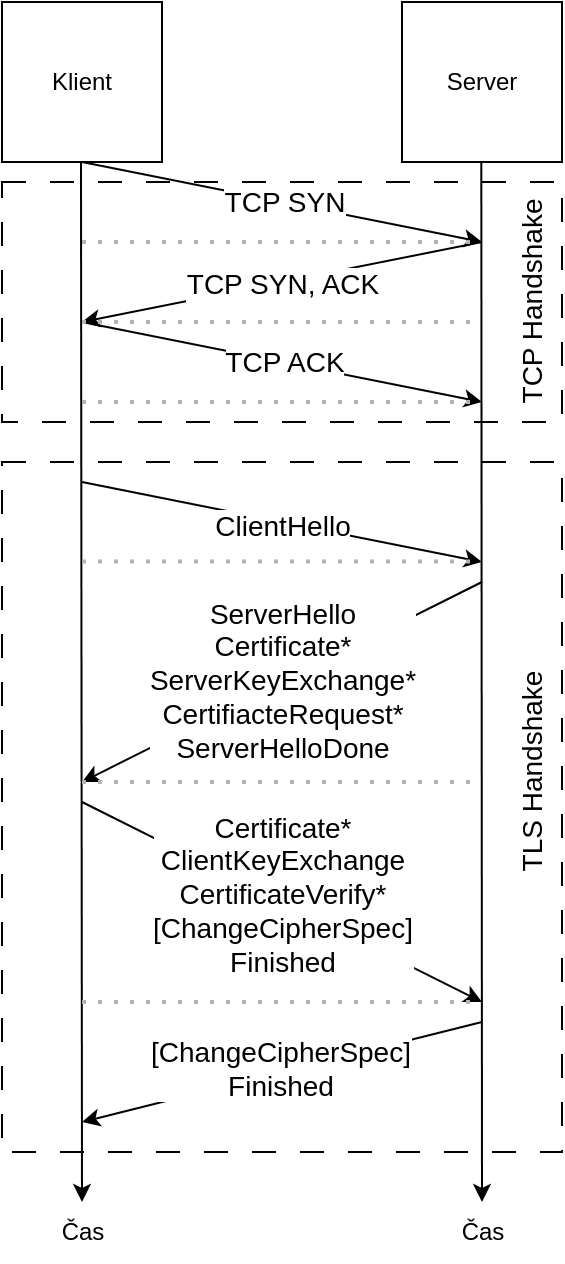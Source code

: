 <mxfile version="24.7.17">
  <diagram name="Stránka-1" id="uDkqDWFKbfsljk31Fq-8">
    <mxGraphModel dx="462" dy="736" grid="1" gridSize="10" guides="1" tooltips="1" connect="1" arrows="1" fold="1" page="1" pageScale="1" pageWidth="850" pageHeight="1100" math="0" shadow="0">
      <root>
        <mxCell id="0" />
        <mxCell id="1" parent="0" />
        <mxCell id="YCW0B9KeT3zJ09dXz1Kp-1" value="Klient" style="whiteSpace=wrap;html=1;aspect=fixed;" parent="1" vertex="1">
          <mxGeometry x="120" y="40" width="80" height="80" as="geometry" />
        </mxCell>
        <mxCell id="YCW0B9KeT3zJ09dXz1Kp-2" value="Server" style="whiteSpace=wrap;html=1;aspect=fixed;" parent="1" vertex="1">
          <mxGeometry x="320" y="40" width="80" height="80" as="geometry" />
        </mxCell>
        <mxCell id="YCW0B9KeT3zJ09dXz1Kp-3" value="" style="endArrow=classic;html=1;rounded=0;exitX=0.5;exitY=1;exitDx=0;exitDy=0;" parent="1" edge="1">
          <mxGeometry width="50" height="50" relative="1" as="geometry">
            <mxPoint x="359.66" y="120" as="sourcePoint" />
            <mxPoint x="360" y="640" as="targetPoint" />
          </mxGeometry>
        </mxCell>
        <mxCell id="YCW0B9KeT3zJ09dXz1Kp-4" value="" style="endArrow=classic;html=1;rounded=0;exitX=0.5;exitY=1;exitDx=0;exitDy=0;" parent="1" edge="1">
          <mxGeometry width="50" height="50" relative="1" as="geometry">
            <mxPoint x="159.5" y="120" as="sourcePoint" />
            <mxPoint x="160" y="640" as="targetPoint" />
          </mxGeometry>
        </mxCell>
        <mxCell id="YCW0B9KeT3zJ09dXz1Kp-5" value="" style="endArrow=classic;html=1;rounded=0;" parent="1" edge="1">
          <mxGeometry width="50" height="50" relative="1" as="geometry">
            <mxPoint x="160" y="120" as="sourcePoint" />
            <mxPoint x="360" y="160" as="targetPoint" />
          </mxGeometry>
        </mxCell>
        <mxCell id="YCW0B9KeT3zJ09dXz1Kp-6" value="&lt;font style=&quot;font-size: 14px;&quot;&gt;TCP SYN&lt;/font&gt;" style="edgeLabel;html=1;align=center;verticalAlign=middle;resizable=0;points=[];" parent="YCW0B9KeT3zJ09dXz1Kp-5" vertex="1" connectable="0">
          <mxGeometry x="-0.173" y="2" relative="1" as="geometry">
            <mxPoint x="17" y="5" as="offset" />
          </mxGeometry>
        </mxCell>
        <mxCell id="YCW0B9KeT3zJ09dXz1Kp-7" value="" style="endArrow=classic;html=1;rounded=0;" parent="1" edge="1">
          <mxGeometry width="50" height="50" relative="1" as="geometry">
            <mxPoint x="360" y="160" as="sourcePoint" />
            <mxPoint x="160" y="200" as="targetPoint" />
          </mxGeometry>
        </mxCell>
        <mxCell id="YCW0B9KeT3zJ09dXz1Kp-8" value="&lt;font style=&quot;font-size: 14px;&quot;&gt;TCP SYN, ACK&lt;/font&gt;" style="edgeLabel;html=1;align=center;verticalAlign=middle;resizable=0;points=[];" parent="YCW0B9KeT3zJ09dXz1Kp-7" vertex="1" connectable="0">
          <mxGeometry x="-0.173" y="2" relative="1" as="geometry">
            <mxPoint x="-18" y="2" as="offset" />
          </mxGeometry>
        </mxCell>
        <mxCell id="YCW0B9KeT3zJ09dXz1Kp-12" value="" style="endArrow=classic;html=1;rounded=0;" parent="1" edge="1">
          <mxGeometry width="50" height="50" relative="1" as="geometry">
            <mxPoint x="160" y="200" as="sourcePoint" />
            <mxPoint x="360" y="240" as="targetPoint" />
          </mxGeometry>
        </mxCell>
        <mxCell id="YCW0B9KeT3zJ09dXz1Kp-13" value="&lt;font style=&quot;font-size: 14px;&quot;&gt;TCP ACK&lt;/font&gt;" style="edgeLabel;html=1;align=center;verticalAlign=middle;resizable=0;points=[];" parent="YCW0B9KeT3zJ09dXz1Kp-12" vertex="1" connectable="0">
          <mxGeometry x="-0.173" y="2" relative="1" as="geometry">
            <mxPoint x="17" y="5" as="offset" />
          </mxGeometry>
        </mxCell>
        <mxCell id="YCW0B9KeT3zJ09dXz1Kp-14" value="" style="rounded=0;whiteSpace=wrap;html=1;fillColor=none;dashed=1;dashPattern=12 12;strokeColor=#000000;" parent="1" vertex="1">
          <mxGeometry x="120" y="130" width="280" height="120" as="geometry" />
        </mxCell>
        <mxCell id="YCW0B9KeT3zJ09dXz1Kp-16" value="&lt;font style=&quot;font-size: 14px;&quot;&gt;TCP Handshake&lt;/font&gt;" style="text;html=1;align=center;verticalAlign=middle;resizable=0;points=[];autosize=1;strokeColor=none;fillColor=none;rotation=270;" parent="1" vertex="1">
          <mxGeometry x="320" y="175" width="130" height="30" as="geometry" />
        </mxCell>
        <mxCell id="YCW0B9KeT3zJ09dXz1Kp-17" value="" style="endArrow=classic;html=1;rounded=0;" parent="1" edge="1">
          <mxGeometry width="50" height="50" relative="1" as="geometry">
            <mxPoint x="160" y="280" as="sourcePoint" />
            <mxPoint x="360" y="320" as="targetPoint" />
          </mxGeometry>
        </mxCell>
        <mxCell id="YCW0B9KeT3zJ09dXz1Kp-18" value="&lt;font style=&quot;font-size: 14px;&quot;&gt;ClientHello&lt;/font&gt;" style="edgeLabel;html=1;align=center;verticalAlign=middle;resizable=0;points=[];" parent="YCW0B9KeT3zJ09dXz1Kp-17" vertex="1" connectable="0">
          <mxGeometry x="-0.016" y="-2" relative="1" as="geometry">
            <mxPoint x="2" as="offset" />
          </mxGeometry>
        </mxCell>
        <mxCell id="YCW0B9KeT3zJ09dXz1Kp-19" value="" style="endArrow=classic;html=1;rounded=0;" parent="1" edge="1">
          <mxGeometry width="50" height="50" relative="1" as="geometry">
            <mxPoint x="360" y="330" as="sourcePoint" />
            <mxPoint x="160" y="430" as="targetPoint" />
          </mxGeometry>
        </mxCell>
        <mxCell id="YCW0B9KeT3zJ09dXz1Kp-20" value="&lt;div style=&quot;font-size: 14px;&quot;&gt;&lt;font style=&quot;font-size: 14px;&quot;&gt;ServerHello&lt;/font&gt;&lt;/div&gt;&lt;div style=&quot;font-size: 14px;&quot;&gt;&lt;font style=&quot;font-size: 14px;&quot;&gt;Certificate*&lt;/font&gt;&lt;/div&gt;&lt;div style=&quot;font-size: 14px;&quot;&gt;&lt;font style=&quot;font-size: 14px;&quot;&gt;ServerKeyExchange*&lt;/font&gt;&lt;/div&gt;&lt;div style=&quot;font-size: 14px;&quot;&gt;&lt;font style=&quot;font-size: 14px;&quot;&gt;CertifiacteRequest*&lt;/font&gt;&lt;/div&gt;&lt;div style=&quot;font-size: 14px;&quot;&gt;&lt;font style=&quot;font-size: 14px;&quot;&gt;ServerHelloDone&lt;br&gt;&lt;/font&gt;&lt;/div&gt;" style="edgeLabel;html=1;align=center;verticalAlign=middle;resizable=0;points=[];" parent="YCW0B9KeT3zJ09dXz1Kp-19" vertex="1" connectable="0">
          <mxGeometry x="-0.018" y="-1" relative="1" as="geometry">
            <mxPoint x="-1" as="offset" />
          </mxGeometry>
        </mxCell>
        <mxCell id="YCW0B9KeT3zJ09dXz1Kp-22" value="" style="endArrow=classic;html=1;rounded=0;" parent="1" edge="1">
          <mxGeometry width="50" height="50" relative="1" as="geometry">
            <mxPoint x="160" y="440" as="sourcePoint" />
            <mxPoint x="360" y="540" as="targetPoint" />
          </mxGeometry>
        </mxCell>
        <mxCell id="YCW0B9KeT3zJ09dXz1Kp-23" value="&lt;div style=&quot;font-size: 14px;&quot;&gt;&lt;font style=&quot;font-size: 14px;&quot;&gt;Certificate*&lt;/font&gt;&lt;/div&gt;&lt;div style=&quot;font-size: 14px;&quot;&gt;&lt;font style=&quot;font-size: 14px;&quot;&gt;ClientKeyExchange&lt;/font&gt;&lt;/div&gt;&lt;div style=&quot;font-size: 14px;&quot;&gt;&lt;font style=&quot;font-size: 14px;&quot;&gt;CertificateVerify*&lt;/font&gt;&lt;/div&gt;&lt;div style=&quot;font-size: 14px;&quot;&gt;&lt;font style=&quot;font-size: 14px;&quot;&gt;[ChangeCipherSpec]&lt;/font&gt;&lt;/div&gt;&lt;div style=&quot;font-size: 14px;&quot;&gt;&lt;font style=&quot;font-size: 14px;&quot;&gt;Finished&lt;br&gt;&lt;/font&gt;&lt;/div&gt;" style="edgeLabel;html=1;align=center;verticalAlign=middle;resizable=0;points=[];" parent="YCW0B9KeT3zJ09dXz1Kp-22" vertex="1" connectable="0">
          <mxGeometry x="-0.126" y="1" relative="1" as="geometry">
            <mxPoint x="12" y="3" as="offset" />
          </mxGeometry>
        </mxCell>
        <mxCell id="YCW0B9KeT3zJ09dXz1Kp-24" value="" style="endArrow=classic;html=1;rounded=0;" parent="1" edge="1">
          <mxGeometry width="50" height="50" relative="1" as="geometry">
            <mxPoint x="360" y="550" as="sourcePoint" />
            <mxPoint x="160" y="600" as="targetPoint" />
          </mxGeometry>
        </mxCell>
        <mxCell id="YCW0B9KeT3zJ09dXz1Kp-25" value="&lt;div style=&quot;font-size: 14px;&quot;&gt;&lt;font style=&quot;font-size: 14px;&quot;&gt;[ChangeCipherSpec]&lt;/font&gt;&lt;/div&gt;&lt;div style=&quot;font-size: 14px;&quot;&gt;&lt;font style=&quot;font-size: 14px;&quot;&gt;Finished&lt;/font&gt;&lt;/div&gt;" style="edgeLabel;html=1;align=center;verticalAlign=middle;resizable=0;points=[];" parent="YCW0B9KeT3zJ09dXz1Kp-24" vertex="1" connectable="0">
          <mxGeometry x="0.003" y="-2" relative="1" as="geometry">
            <mxPoint as="offset" />
          </mxGeometry>
        </mxCell>
        <mxCell id="YCW0B9KeT3zJ09dXz1Kp-26" value="" style="rounded=0;whiteSpace=wrap;html=1;fillColor=none;dashed=1;dashPattern=12 12;strokeColor=#000000;" parent="1" vertex="1">
          <mxGeometry x="120" y="270" width="280" height="345" as="geometry" />
        </mxCell>
        <mxCell id="YCW0B9KeT3zJ09dXz1Kp-28" value="&lt;font style=&quot;font-size: 14px;&quot;&gt;TLS Handshake&lt;/font&gt;" style="text;html=1;align=center;verticalAlign=middle;resizable=0;points=[];autosize=1;strokeColor=none;fillColor=none;rotation=270;" parent="1" vertex="1">
          <mxGeometry x="320" y="410" width="130" height="30" as="geometry" />
        </mxCell>
        <mxCell id="YCW0B9KeT3zJ09dXz1Kp-31" value="Čas" style="text;html=1;align=center;verticalAlign=middle;resizable=0;points=[];autosize=1;strokeColor=none;fillColor=none;" parent="1" vertex="1">
          <mxGeometry x="340" y="640" width="40" height="30" as="geometry" />
        </mxCell>
        <mxCell id="YCW0B9KeT3zJ09dXz1Kp-32" value="Čas" style="text;html=1;align=center;verticalAlign=middle;resizable=0;points=[];autosize=1;strokeColor=none;fillColor=none;" parent="1" vertex="1">
          <mxGeometry x="140" y="640" width="40" height="30" as="geometry" />
        </mxCell>
        <mxCell id="1GqgpTVampJy6PJICtvn-1" value="" style="endArrow=none;dashed=1;html=1;dashPattern=1 3;strokeWidth=2;rounded=0;strokeColor=#B3B3B3;" parent="1" edge="1">
          <mxGeometry width="50" height="50" relative="1" as="geometry">
            <mxPoint x="160" y="160" as="sourcePoint" />
            <mxPoint x="360" y="160" as="targetPoint" />
          </mxGeometry>
        </mxCell>
        <mxCell id="1GqgpTVampJy6PJICtvn-2" value="" style="endArrow=none;dashed=1;html=1;dashPattern=1 3;strokeWidth=2;rounded=0;strokeColor=#B3B3B3;" parent="1" edge="1">
          <mxGeometry width="50" height="50" relative="1" as="geometry">
            <mxPoint x="160" y="200" as="sourcePoint" />
            <mxPoint x="360" y="200" as="targetPoint" />
          </mxGeometry>
        </mxCell>
        <mxCell id="1GqgpTVampJy6PJICtvn-3" value="" style="endArrow=none;dashed=1;html=1;dashPattern=1 3;strokeWidth=2;rounded=0;strokeColor=#B3B3B3;" parent="1" edge="1">
          <mxGeometry width="50" height="50" relative="1" as="geometry">
            <mxPoint x="160" y="240" as="sourcePoint" />
            <mxPoint x="360" y="240" as="targetPoint" />
          </mxGeometry>
        </mxCell>
        <mxCell id="1GqgpTVampJy6PJICtvn-4" value="" style="endArrow=none;dashed=1;html=1;dashPattern=1 3;strokeWidth=2;rounded=0;strokeColor=#B3B3B3;" parent="1" edge="1">
          <mxGeometry width="50" height="50" relative="1" as="geometry">
            <mxPoint x="160" y="319.76" as="sourcePoint" />
            <mxPoint x="360" y="319.76" as="targetPoint" />
          </mxGeometry>
        </mxCell>
        <mxCell id="1GqgpTVampJy6PJICtvn-5" value="" style="endArrow=none;dashed=1;html=1;dashPattern=1 3;strokeWidth=2;rounded=0;strokeColor=#B3B3B3;" parent="1" edge="1">
          <mxGeometry width="50" height="50" relative="1" as="geometry">
            <mxPoint x="160" y="430" as="sourcePoint" />
            <mxPoint x="360" y="430" as="targetPoint" />
          </mxGeometry>
        </mxCell>
        <mxCell id="1GqgpTVampJy6PJICtvn-6" value="" style="endArrow=none;dashed=1;html=1;dashPattern=1 3;strokeWidth=2;rounded=0;strokeColor=#B3B3B3;" parent="1" edge="1">
          <mxGeometry width="50" height="50" relative="1" as="geometry">
            <mxPoint x="160" y="540" as="sourcePoint" />
            <mxPoint x="360" y="540" as="targetPoint" />
          </mxGeometry>
        </mxCell>
      </root>
    </mxGraphModel>
  </diagram>
</mxfile>
